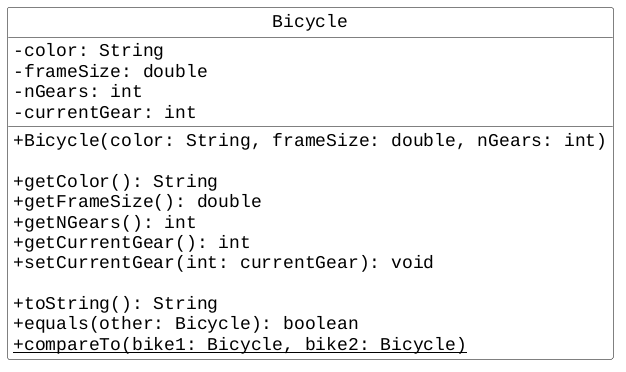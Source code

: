 @startuml
/'
	These lines choose the output font and
	set the colors to black and white rather
	than the default yellow and red.

	You might want to use "Monaco" instead of
	"Liberation Mono" to get the correct font on Mac.
'/
skinparam classbackgroundcolor #ffffff
skinparam classarrowcolor #000000
skinparam classdiamondbackgroundcolor #ffffff
skinparam classdiamondbordercolor #000000
skinparam classbordercolor #000000
skinparam classfontsize 18
skinparam classfontname "Liberation Mono"
skinparam classattributefontsize 18
skinparam classattributefontname "Liberation Mono"
skinparam classAttributeIconSize 0
hide circle

class Bicycle {
    - color: String 
    - frameSize: double
    - nGears: int
    - currentGear: int
    
    + Bicycle(color: String, frameSize: double, nGears: int)
    
    + getColor(): String 
    + getFrameSize(): double
    + getNGears(): int
    + getCurrentGear(): int
    + setCurrentGear(int: currentGear): void

		+ toString(): String
		+ equals(other: Bicycle): boolean
		+ {static} compareTo(bike1: Bicycle, bike2: Bicycle)
}

@enduml
